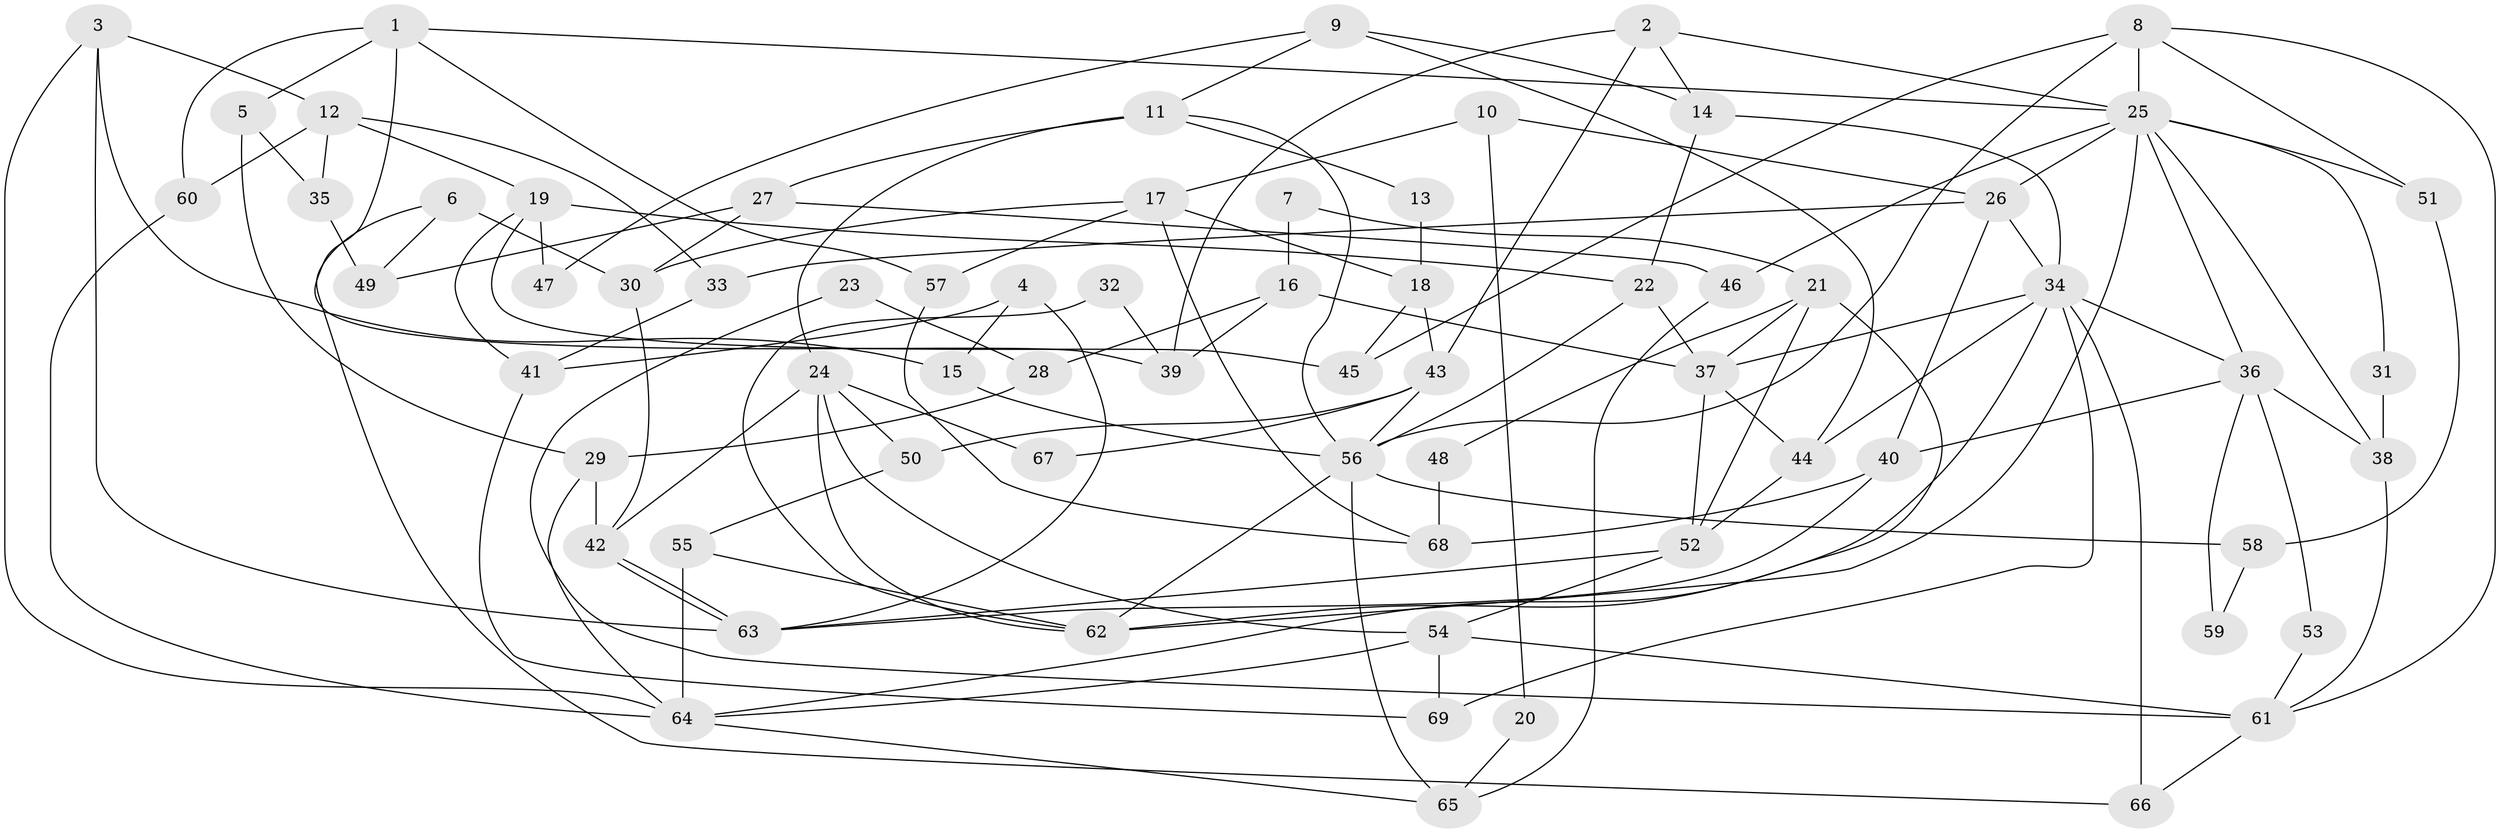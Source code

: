 // Generated by graph-tools (version 1.1) at 2025/26/03/09/25 03:26:14]
// undirected, 69 vertices, 138 edges
graph export_dot {
graph [start="1"]
  node [color=gray90,style=filled];
  1;
  2;
  3;
  4;
  5;
  6;
  7;
  8;
  9;
  10;
  11;
  12;
  13;
  14;
  15;
  16;
  17;
  18;
  19;
  20;
  21;
  22;
  23;
  24;
  25;
  26;
  27;
  28;
  29;
  30;
  31;
  32;
  33;
  34;
  35;
  36;
  37;
  38;
  39;
  40;
  41;
  42;
  43;
  44;
  45;
  46;
  47;
  48;
  49;
  50;
  51;
  52;
  53;
  54;
  55;
  56;
  57;
  58;
  59;
  60;
  61;
  62;
  63;
  64;
  65;
  66;
  67;
  68;
  69;
  1 -- 5;
  1 -- 25;
  1 -- 39;
  1 -- 57;
  1 -- 60;
  2 -- 25;
  2 -- 14;
  2 -- 39;
  2 -- 43;
  3 -- 63;
  3 -- 15;
  3 -- 12;
  3 -- 64;
  4 -- 63;
  4 -- 41;
  4 -- 15;
  5 -- 29;
  5 -- 35;
  6 -- 66;
  6 -- 30;
  6 -- 49;
  7 -- 16;
  7 -- 21;
  8 -- 25;
  8 -- 56;
  8 -- 45;
  8 -- 51;
  8 -- 61;
  9 -- 14;
  9 -- 11;
  9 -- 44;
  9 -- 47;
  10 -- 17;
  10 -- 26;
  10 -- 20;
  11 -- 24;
  11 -- 56;
  11 -- 13;
  11 -- 27;
  12 -- 60;
  12 -- 19;
  12 -- 33;
  12 -- 35;
  13 -- 18;
  14 -- 34;
  14 -- 22;
  15 -- 56;
  16 -- 37;
  16 -- 39;
  16 -- 28;
  17 -- 68;
  17 -- 18;
  17 -- 30;
  17 -- 57;
  18 -- 43;
  18 -- 45;
  19 -- 41;
  19 -- 22;
  19 -- 45;
  19 -- 47;
  20 -- 65;
  21 -- 52;
  21 -- 37;
  21 -- 48;
  21 -- 64;
  22 -- 56;
  22 -- 37;
  23 -- 28;
  23 -- 61;
  24 -- 62;
  24 -- 54;
  24 -- 42;
  24 -- 50;
  24 -- 67;
  25 -- 38;
  25 -- 62;
  25 -- 26;
  25 -- 31;
  25 -- 36;
  25 -- 46;
  25 -- 51;
  26 -- 40;
  26 -- 33;
  26 -- 34;
  27 -- 30;
  27 -- 46;
  27 -- 49;
  28 -- 29;
  29 -- 42;
  29 -- 64;
  30 -- 42;
  31 -- 38;
  32 -- 62;
  32 -- 39;
  33 -- 41;
  34 -- 44;
  34 -- 36;
  34 -- 37;
  34 -- 62;
  34 -- 66;
  34 -- 69;
  35 -- 49;
  36 -- 38;
  36 -- 40;
  36 -- 53;
  36 -- 59;
  37 -- 44;
  37 -- 52;
  38 -- 61;
  40 -- 63;
  40 -- 68;
  41 -- 69;
  42 -- 63;
  42 -- 63;
  43 -- 50;
  43 -- 56;
  43 -- 67;
  44 -- 52;
  46 -- 65;
  48 -- 68;
  50 -- 55;
  51 -- 58;
  52 -- 54;
  52 -- 63;
  53 -- 61;
  54 -- 64;
  54 -- 61;
  54 -- 69;
  55 -- 64;
  55 -- 62;
  56 -- 65;
  56 -- 58;
  56 -- 62;
  57 -- 68;
  58 -- 59;
  60 -- 64;
  61 -- 66;
  64 -- 65;
}
